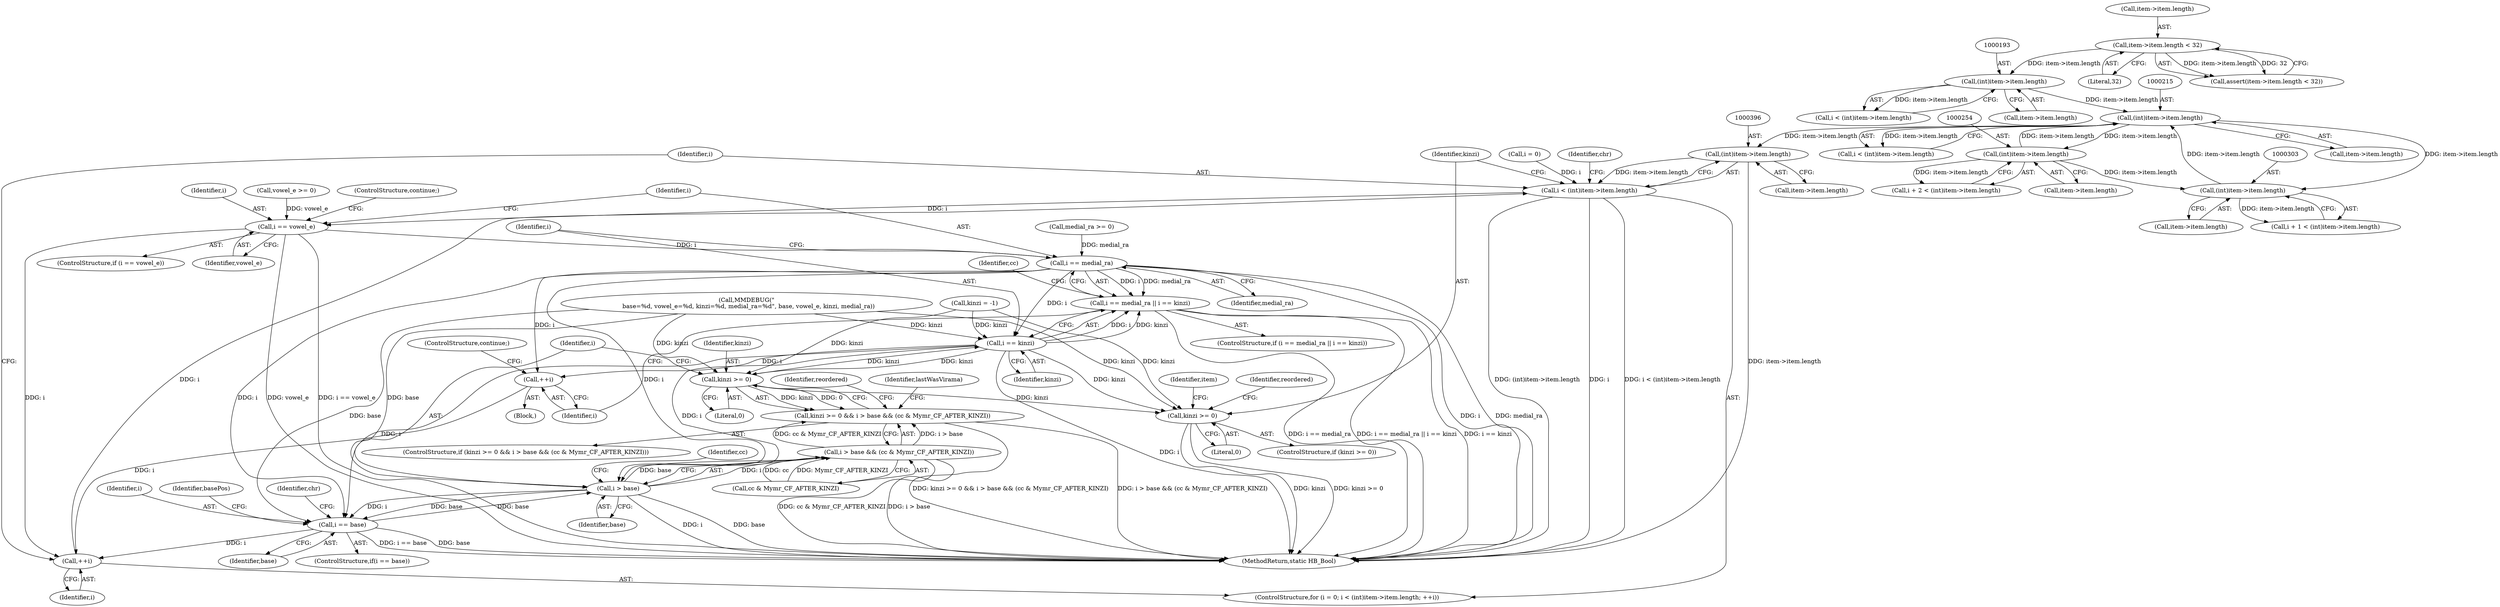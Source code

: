 digraph "0_Chrome_2953a669ec0a32a25c6250d34bf895ec0eb63d27@pointer" {
"1000395" [label="(Call,(int)item->item.length)"];
"1000214" [label="(Call,(int)item->item.length)"];
"1000192" [label="(Call,(int)item->item.length)"];
"1000177" [label="(Call,item->item.length < 32)"];
"1000302" [label="(Call,(int)item->item.length)"];
"1000253" [label="(Call,(int)item->item.length)"];
"1000393" [label="(Call,i < (int)item->item.length)"];
"1000413" [label="(Call,i == vowel_e)"];
"1000402" [label="(Call,++i)"];
"1000419" [label="(Call,i == medial_ra)"];
"1000418" [label="(Call,i == medial_ra || i == kinzi)"];
"1000422" [label="(Call,i == kinzi)"];
"1000426" [label="(Call,++i)"];
"1000437" [label="(Call,kinzi >= 0)"];
"1000436" [label="(Call,kinzi >= 0 && i > base && (cc & Mymr_CF_AFTER_KINZI))"];
"1000578" [label="(Call,kinzi >= 0)"];
"1000441" [label="(Call,i > base)"];
"1000440" [label="(Call,i > base && (cc & Mymr_CF_AFTER_KINZI))"];
"1000552" [label="(Call,i == base)"];
"1000578" [label="(Call,kinzi >= 0)"];
"1000442" [label="(Identifier,i)"];
"1000390" [label="(Call,i = 0)"];
"1000423" [label="(Identifier,i)"];
"1000414" [label="(Identifier,i)"];
"1000412" [label="(ControlStructure,if (i == vowel_e))"];
"1000444" [label="(Call,cc & Mymr_CF_AFTER_KINZI)"];
"1000190" [label="(Call,i < (int)item->item.length)"];
"1000415" [label="(Identifier,vowel_e)"];
"1000192" [label="(Call,(int)item->item.length)"];
"1000579" [label="(Identifier,kinzi)"];
"1000421" [label="(Identifier,medial_ra)"];
"1000438" [label="(Identifier,kinzi)"];
"1000393" [label="(Call,i < (int)item->item.length)"];
"1000441" [label="(Call,i > base)"];
"1000584" [label="(Identifier,reordered)"];
"1000212" [label="(Call,i < (int)item->item.length)"];
"1000255" [label="(Call,item->item.length)"];
"1000183" [label="(Literal,32)"];
"1000335" [label="(Call,vowel_e >= 0)"];
"1000416" [label="(ControlStructure,continue;)"];
"1000178" [label="(Call,item->item.length)"];
"1000422" [label="(Call,i == kinzi)"];
"1000479" [label="(Call,kinzi = -1)"];
"1000425" [label="(Block,)"];
"1000439" [label="(Literal,0)"];
"1000419" [label="(Call,i == medial_ra)"];
"1000552" [label="(Call,i == base)"];
"1000427" [label="(Identifier,i)"];
"1000194" [label="(Call,item->item.length)"];
"1000613" [label="(Identifier,item)"];
"1000450" [label="(Identifier,reordered)"];
"1000443" [label="(Identifier,base)"];
"1000214" [label="(Call,(int)item->item.length)"];
"1000553" [label="(Identifier,i)"];
"1000445" [label="(Identifier,cc)"];
"1000403" [label="(Identifier,i)"];
"1000420" [label="(Identifier,i)"];
"1000426" [label="(Call,++i)"];
"1000348" [label="(Call,medial_ra >= 0)"];
"1000298" [label="(Call,i + 1 < (int)item->item.length)"];
"1000302" [label="(Call,(int)item->item.length)"];
"1000397" [label="(Call,item->item.length)"];
"1000249" [label="(Call,i + 2 < (int)item->item.length)"];
"1000793" [label="(MethodReturn,static HB_Bool)"];
"1000418" [label="(Call,i == medial_ra || i == kinzi)"];
"1000440" [label="(Call,i > base && (cc & Mymr_CF_AFTER_KINZI))"];
"1000176" [label="(Call,assert(item->item.length < 32))"];
"1000484" [label="(Identifier,lastWasVirama)"];
"1000328" [label="(Call,MMDEBUG(\"\n  base=%d, vowel_e=%d, kinzi=%d, medial_ra=%d\", base, vowel_e, kinzi, medial_ra))"];
"1000556" [label="(Identifier,basePos)"];
"1000577" [label="(ControlStructure,if (kinzi >= 0))"];
"1000395" [label="(Call,(int)item->item.length)"];
"1000435" [label="(ControlStructure,if (kinzi >= 0 && i > base && (cc & Mymr_CF_AFTER_KINZI)))"];
"1000580" [label="(Literal,0)"];
"1000407" [label="(Identifier,chr)"];
"1000413" [label="(Call,i == vowel_e)"];
"1000428" [label="(ControlStructure,continue;)"];
"1000554" [label="(Identifier,base)"];
"1000562" [label="(Identifier,chr)"];
"1000253" [label="(Call,(int)item->item.length)"];
"1000417" [label="(ControlStructure,if (i == medial_ra || i == kinzi))"];
"1000394" [label="(Identifier,i)"];
"1000430" [label="(Identifier,cc)"];
"1000551" [label="(ControlStructure,if(i == base))"];
"1000437" [label="(Call,kinzi >= 0)"];
"1000436" [label="(Call,kinzi >= 0 && i > base && (cc & Mymr_CF_AFTER_KINZI))"];
"1000177" [label="(Call,item->item.length < 32)"];
"1000424" [label="(Identifier,kinzi)"];
"1000216" [label="(Call,item->item.length)"];
"1000304" [label="(Call,item->item.length)"];
"1000389" [label="(ControlStructure,for (i = 0; i < (int)item->item.length; ++i))"];
"1000402" [label="(Call,++i)"];
"1000395" -> "1000393"  [label="AST: "];
"1000395" -> "1000397"  [label="CFG: "];
"1000396" -> "1000395"  [label="AST: "];
"1000397" -> "1000395"  [label="AST: "];
"1000393" -> "1000395"  [label="CFG: "];
"1000395" -> "1000793"  [label="DDG: item->item.length"];
"1000395" -> "1000393"  [label="DDG: item->item.length"];
"1000214" -> "1000395"  [label="DDG: item->item.length"];
"1000214" -> "1000212"  [label="AST: "];
"1000214" -> "1000216"  [label="CFG: "];
"1000215" -> "1000214"  [label="AST: "];
"1000216" -> "1000214"  [label="AST: "];
"1000212" -> "1000214"  [label="CFG: "];
"1000214" -> "1000212"  [label="DDG: item->item.length"];
"1000192" -> "1000214"  [label="DDG: item->item.length"];
"1000302" -> "1000214"  [label="DDG: item->item.length"];
"1000253" -> "1000214"  [label="DDG: item->item.length"];
"1000214" -> "1000253"  [label="DDG: item->item.length"];
"1000214" -> "1000302"  [label="DDG: item->item.length"];
"1000192" -> "1000190"  [label="AST: "];
"1000192" -> "1000194"  [label="CFG: "];
"1000193" -> "1000192"  [label="AST: "];
"1000194" -> "1000192"  [label="AST: "];
"1000190" -> "1000192"  [label="CFG: "];
"1000192" -> "1000190"  [label="DDG: item->item.length"];
"1000177" -> "1000192"  [label="DDG: item->item.length"];
"1000177" -> "1000176"  [label="AST: "];
"1000177" -> "1000183"  [label="CFG: "];
"1000178" -> "1000177"  [label="AST: "];
"1000183" -> "1000177"  [label="AST: "];
"1000176" -> "1000177"  [label="CFG: "];
"1000177" -> "1000176"  [label="DDG: item->item.length"];
"1000177" -> "1000176"  [label="DDG: 32"];
"1000302" -> "1000298"  [label="AST: "];
"1000302" -> "1000304"  [label="CFG: "];
"1000303" -> "1000302"  [label="AST: "];
"1000304" -> "1000302"  [label="AST: "];
"1000298" -> "1000302"  [label="CFG: "];
"1000302" -> "1000298"  [label="DDG: item->item.length"];
"1000253" -> "1000302"  [label="DDG: item->item.length"];
"1000253" -> "1000249"  [label="AST: "];
"1000253" -> "1000255"  [label="CFG: "];
"1000254" -> "1000253"  [label="AST: "];
"1000255" -> "1000253"  [label="AST: "];
"1000249" -> "1000253"  [label="CFG: "];
"1000253" -> "1000249"  [label="DDG: item->item.length"];
"1000393" -> "1000389"  [label="AST: "];
"1000394" -> "1000393"  [label="AST: "];
"1000407" -> "1000393"  [label="CFG: "];
"1000579" -> "1000393"  [label="CFG: "];
"1000393" -> "1000793"  [label="DDG: i"];
"1000393" -> "1000793"  [label="DDG: i < (int)item->item.length"];
"1000393" -> "1000793"  [label="DDG: (int)item->item.length"];
"1000402" -> "1000393"  [label="DDG: i"];
"1000390" -> "1000393"  [label="DDG: i"];
"1000393" -> "1000413"  [label="DDG: i"];
"1000413" -> "1000412"  [label="AST: "];
"1000413" -> "1000415"  [label="CFG: "];
"1000414" -> "1000413"  [label="AST: "];
"1000415" -> "1000413"  [label="AST: "];
"1000416" -> "1000413"  [label="CFG: "];
"1000420" -> "1000413"  [label="CFG: "];
"1000413" -> "1000793"  [label="DDG: i == vowel_e"];
"1000413" -> "1000793"  [label="DDG: vowel_e"];
"1000413" -> "1000402"  [label="DDG: i"];
"1000335" -> "1000413"  [label="DDG: vowel_e"];
"1000413" -> "1000419"  [label="DDG: i"];
"1000402" -> "1000389"  [label="AST: "];
"1000402" -> "1000403"  [label="CFG: "];
"1000403" -> "1000402"  [label="AST: "];
"1000394" -> "1000402"  [label="CFG: "];
"1000552" -> "1000402"  [label="DDG: i"];
"1000426" -> "1000402"  [label="DDG: i"];
"1000419" -> "1000418"  [label="AST: "];
"1000419" -> "1000421"  [label="CFG: "];
"1000420" -> "1000419"  [label="AST: "];
"1000421" -> "1000419"  [label="AST: "];
"1000423" -> "1000419"  [label="CFG: "];
"1000418" -> "1000419"  [label="CFG: "];
"1000419" -> "1000793"  [label="DDG: i"];
"1000419" -> "1000793"  [label="DDG: medial_ra"];
"1000419" -> "1000418"  [label="DDG: i"];
"1000419" -> "1000418"  [label="DDG: medial_ra"];
"1000348" -> "1000419"  [label="DDG: medial_ra"];
"1000419" -> "1000422"  [label="DDG: i"];
"1000419" -> "1000426"  [label="DDG: i"];
"1000419" -> "1000441"  [label="DDG: i"];
"1000419" -> "1000552"  [label="DDG: i"];
"1000418" -> "1000417"  [label="AST: "];
"1000418" -> "1000422"  [label="CFG: "];
"1000422" -> "1000418"  [label="AST: "];
"1000427" -> "1000418"  [label="CFG: "];
"1000430" -> "1000418"  [label="CFG: "];
"1000418" -> "1000793"  [label="DDG: i == kinzi"];
"1000418" -> "1000793"  [label="DDG: i == medial_ra || i == kinzi"];
"1000418" -> "1000793"  [label="DDG: i == medial_ra"];
"1000422" -> "1000418"  [label="DDG: i"];
"1000422" -> "1000418"  [label="DDG: kinzi"];
"1000422" -> "1000424"  [label="CFG: "];
"1000423" -> "1000422"  [label="AST: "];
"1000424" -> "1000422"  [label="AST: "];
"1000422" -> "1000793"  [label="DDG: i"];
"1000437" -> "1000422"  [label="DDG: kinzi"];
"1000328" -> "1000422"  [label="DDG: kinzi"];
"1000479" -> "1000422"  [label="DDG: kinzi"];
"1000422" -> "1000426"  [label="DDG: i"];
"1000422" -> "1000437"  [label="DDG: kinzi"];
"1000422" -> "1000441"  [label="DDG: i"];
"1000422" -> "1000552"  [label="DDG: i"];
"1000422" -> "1000578"  [label="DDG: kinzi"];
"1000426" -> "1000425"  [label="AST: "];
"1000426" -> "1000427"  [label="CFG: "];
"1000427" -> "1000426"  [label="AST: "];
"1000428" -> "1000426"  [label="CFG: "];
"1000437" -> "1000436"  [label="AST: "];
"1000437" -> "1000439"  [label="CFG: "];
"1000438" -> "1000437"  [label="AST: "];
"1000439" -> "1000437"  [label="AST: "];
"1000442" -> "1000437"  [label="CFG: "];
"1000436" -> "1000437"  [label="CFG: "];
"1000437" -> "1000436"  [label="DDG: kinzi"];
"1000437" -> "1000436"  [label="DDG: 0"];
"1000328" -> "1000437"  [label="DDG: kinzi"];
"1000479" -> "1000437"  [label="DDG: kinzi"];
"1000437" -> "1000578"  [label="DDG: kinzi"];
"1000436" -> "1000435"  [label="AST: "];
"1000436" -> "1000440"  [label="CFG: "];
"1000440" -> "1000436"  [label="AST: "];
"1000450" -> "1000436"  [label="CFG: "];
"1000484" -> "1000436"  [label="CFG: "];
"1000436" -> "1000793"  [label="DDG: kinzi >= 0 && i > base && (cc & Mymr_CF_AFTER_KINZI)"];
"1000436" -> "1000793"  [label="DDG: i > base && (cc & Mymr_CF_AFTER_KINZI)"];
"1000440" -> "1000436"  [label="DDG: i > base"];
"1000440" -> "1000436"  [label="DDG: cc & Mymr_CF_AFTER_KINZI"];
"1000578" -> "1000577"  [label="AST: "];
"1000578" -> "1000580"  [label="CFG: "];
"1000579" -> "1000578"  [label="AST: "];
"1000580" -> "1000578"  [label="AST: "];
"1000584" -> "1000578"  [label="CFG: "];
"1000613" -> "1000578"  [label="CFG: "];
"1000578" -> "1000793"  [label="DDG: kinzi"];
"1000578" -> "1000793"  [label="DDG: kinzi >= 0"];
"1000328" -> "1000578"  [label="DDG: kinzi"];
"1000479" -> "1000578"  [label="DDG: kinzi"];
"1000441" -> "1000440"  [label="AST: "];
"1000441" -> "1000443"  [label="CFG: "];
"1000442" -> "1000441"  [label="AST: "];
"1000443" -> "1000441"  [label="AST: "];
"1000445" -> "1000441"  [label="CFG: "];
"1000440" -> "1000441"  [label="CFG: "];
"1000441" -> "1000793"  [label="DDG: i"];
"1000441" -> "1000793"  [label="DDG: base"];
"1000441" -> "1000440"  [label="DDG: i"];
"1000441" -> "1000440"  [label="DDG: base"];
"1000552" -> "1000441"  [label="DDG: base"];
"1000328" -> "1000441"  [label="DDG: base"];
"1000441" -> "1000552"  [label="DDG: i"];
"1000441" -> "1000552"  [label="DDG: base"];
"1000440" -> "1000444"  [label="CFG: "];
"1000444" -> "1000440"  [label="AST: "];
"1000440" -> "1000793"  [label="DDG: i > base"];
"1000440" -> "1000793"  [label="DDG: cc & Mymr_CF_AFTER_KINZI"];
"1000444" -> "1000440"  [label="DDG: cc"];
"1000444" -> "1000440"  [label="DDG: Mymr_CF_AFTER_KINZI"];
"1000552" -> "1000551"  [label="AST: "];
"1000552" -> "1000554"  [label="CFG: "];
"1000553" -> "1000552"  [label="AST: "];
"1000554" -> "1000552"  [label="AST: "];
"1000556" -> "1000552"  [label="CFG: "];
"1000562" -> "1000552"  [label="CFG: "];
"1000552" -> "1000793"  [label="DDG: base"];
"1000552" -> "1000793"  [label="DDG: i == base"];
"1000328" -> "1000552"  [label="DDG: base"];
}
